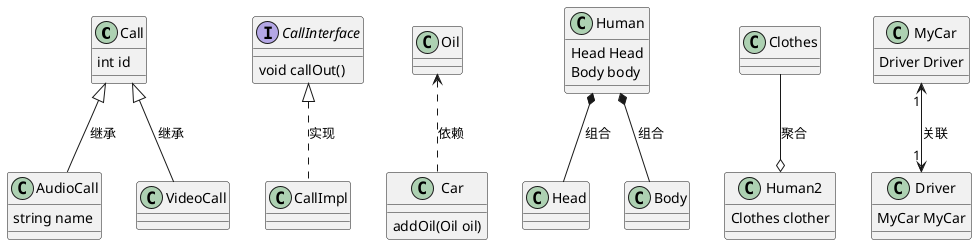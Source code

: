 @startuml
'https://plantuml.com/class-diagram

'泛化(继承) <|--
class Call {
    int id
}

class AudioCall {
    string name
}

Call <|-- AudioCall : 继承
Call <|-- VideoCall : 继承

'-------------------------------

'接口实现  <|..
interface CallInterface {
    void callOut()
}


CallInterface <|.. CallImpl : 实现


'------------------------------

'依赖 <..
class Oil {
}

class Car {
  addOil(Oil oil)
}

Oil <.. Car : 依赖

'-------------------------------

'组合 *--
class Human {
    Head Head
    Body body
}

Human *-- Head : 组合
Human *-- Body : 组合

'-------------------------------

'聚合 o--

class Human2 {
    Clothes clother
}

 Clothes --o Human2: 聚合

'-------------------------------


'关联关系
class MyCar {
    Driver Driver
}

class Driver {
    MyCar MyCar
}
MyCar "1"<-->"1" Driver : 关联











@enduml
